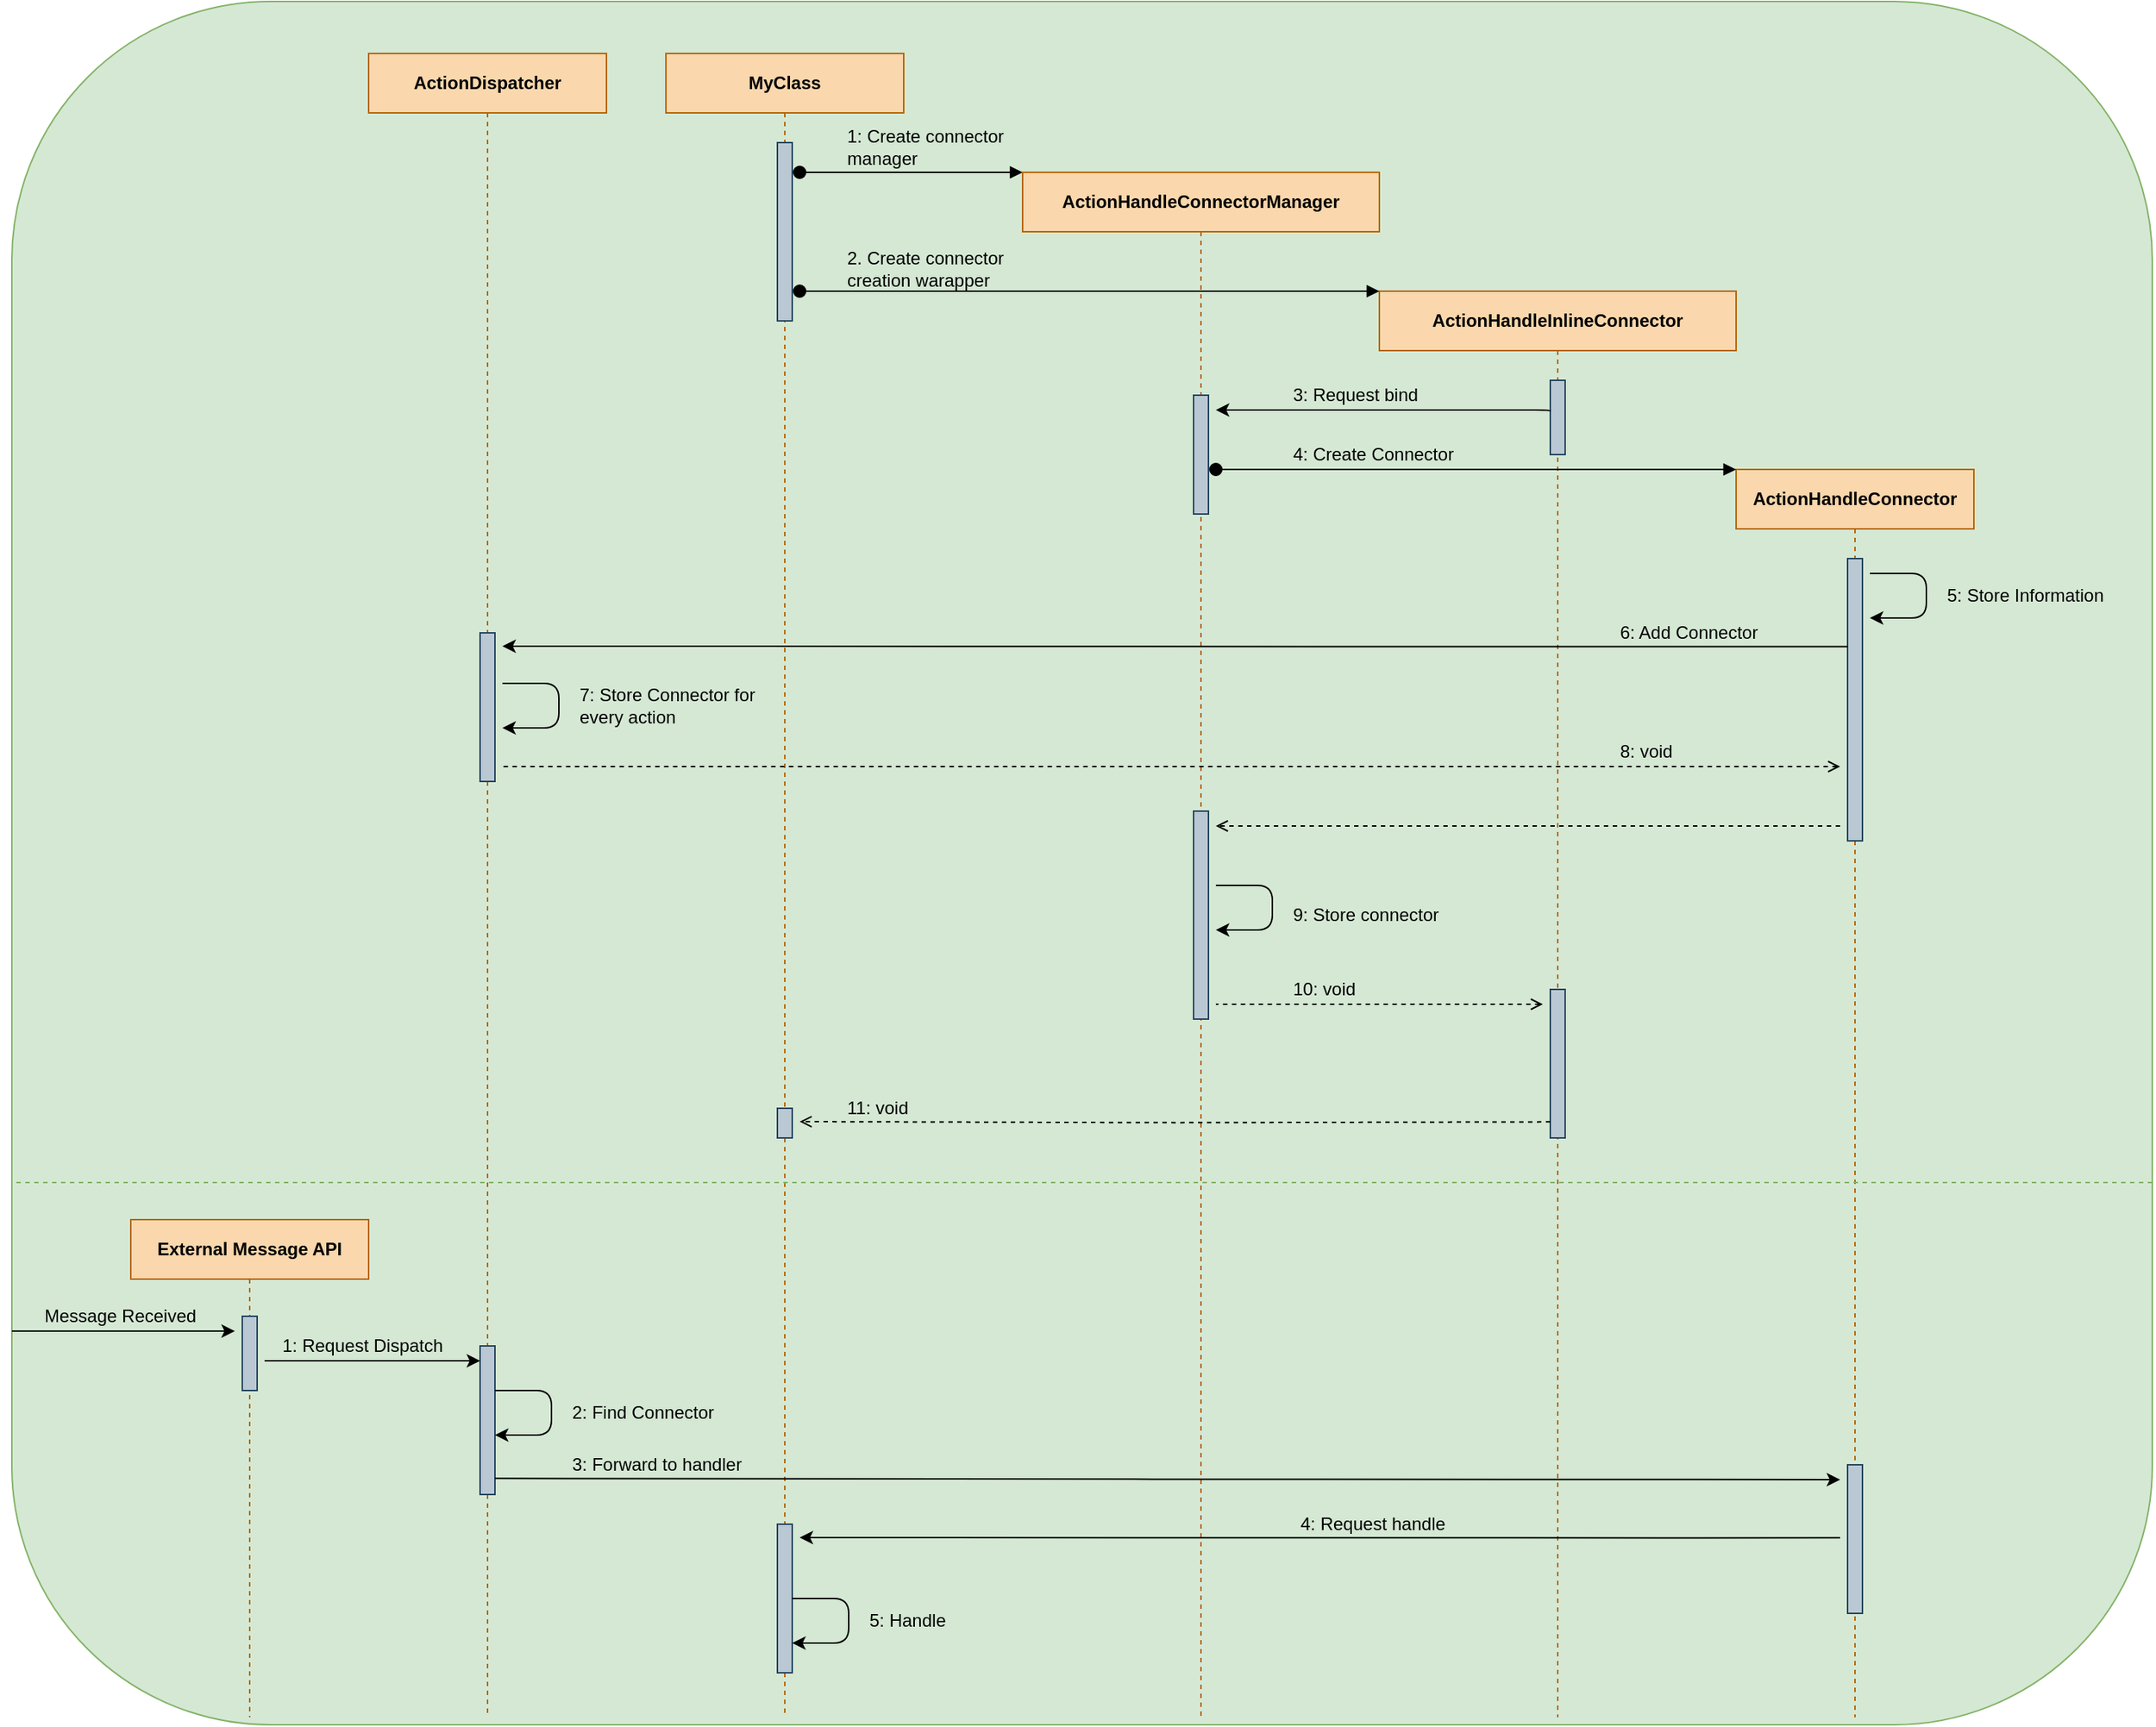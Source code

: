 <mxfile version="26.0.4">
  <diagram name="Page-1" id="L_XmPDWqgW6LqpK649Rj">
    <mxGraphModel dx="4545" dy="1852" grid="1" gridSize="10" guides="1" tooltips="1" connect="0" arrows="0" fold="1" page="1" pageScale="1" pageWidth="1654" pageHeight="1169" math="0" shadow="0">
      <root>
        <mxCell id="0" />
        <mxCell id="1" parent="0" />
        <mxCell id="xr0C29czZBsOqlTOaHHu-119" value="" style="rounded=1;whiteSpace=wrap;html=1;strokeColor=#82b366;align=center;verticalAlign=middle;fontFamily=Helvetica;fontSize=12;fillColor=#d5e8d4;connectable=0;allowArrows=0;" vertex="1" parent="1">
          <mxGeometry x="40" y="5" width="1440" height="1160" as="geometry" />
        </mxCell>
        <mxCell id="xr0C29czZBsOqlTOaHHu-1" value="&lt;b&gt;MyClass&lt;/b&gt;" style="shape=umlLifeline;perimeter=lifelinePerimeter;whiteSpace=wrap;html=1;container=0;collapsible=0;recursiveResize=0;outlineConnect=0;fillColor=#fad7ac;strokeColor=#b46504;fontColor=#000000;rounded=0;align=center;verticalAlign=middle;fontFamily=Helvetica;fontSize=12;dropTarget=0;connectable=0;allowArrows=0;" vertex="1" parent="1">
          <mxGeometry x="480" y="40" width="160" height="1120" as="geometry" />
        </mxCell>
        <mxCell id="xr0C29czZBsOqlTOaHHu-4" value="" style="html=1;points=[];perimeter=orthogonalPerimeter;fillColor=#bac8d3;strokeColor=#23445d;rounded=0;align=left;verticalAlign=top;fontFamily=Helvetica;fontSize=12;fontColor=default;connectable=0;" vertex="1" parent="xr0C29czZBsOqlTOaHHu-1">
          <mxGeometry x="75" y="60" width="10" height="120" as="geometry" />
        </mxCell>
        <mxCell id="xr0C29czZBsOqlTOaHHu-5" value="" style="verticalAlign=bottom;startArrow=oval;endArrow=block;startSize=8;shadow=0;strokeWidth=1;rounded=1;strokeColor=default;align=center;fontFamily=Helvetica;fontSize=12;fontColor=default;labelBackgroundColor=default;edgeStyle=orthogonalEdgeStyle;curved=0;" edge="1" parent="1">
          <mxGeometry relative="1" as="geometry">
            <mxPoint x="570" y="120" as="sourcePoint" />
            <mxPoint x="720" y="120" as="targetPoint" />
          </mxGeometry>
        </mxCell>
        <mxCell id="xr0C29czZBsOqlTOaHHu-6" value="&lt;b&gt;ActionHandleConnectorManager&lt;/b&gt;" style="shape=umlLifeline;perimeter=lifelinePerimeter;whiteSpace=wrap;html=1;container=0;collapsible=0;recursiveResize=0;outlineConnect=0;fillColor=#fad7ac;strokeColor=#b46504;fontColor=#000000;rounded=0;align=center;verticalAlign=middle;fontFamily=Helvetica;fontSize=12;dropTarget=0;connectable=0;allowArrows=0;" vertex="1" parent="1">
          <mxGeometry x="720" y="120" width="240" height="1040" as="geometry" />
        </mxCell>
        <mxCell id="xr0C29czZBsOqlTOaHHu-64" value="" style="html=1;points=[];perimeter=orthogonalPerimeter;fillColor=#bac8d3;strokeColor=#23445d;rounded=0;align=left;verticalAlign=top;fontFamily=Helvetica;fontSize=12;fontColor=default;connectable=0;" vertex="1" parent="xr0C29czZBsOqlTOaHHu-6">
          <mxGeometry x="115" y="150" width="10" height="80" as="geometry" />
        </mxCell>
        <mxCell id="xr0C29czZBsOqlTOaHHu-8" value="&lt;b&gt;ActionHandleInlineConnector&lt;/b&gt;" style="shape=umlLifeline;perimeter=lifelinePerimeter;whiteSpace=wrap;html=1;container=0;collapsible=0;recursiveResize=0;outlineConnect=0;fillColor=#fad7ac;strokeColor=#b46504;fontColor=#000000;rounded=0;align=center;verticalAlign=middle;fontFamily=Helvetica;fontSize=12;editable=1;movable=1;resizable=1;rotatable=1;deletable=1;locked=0;connectable=0;allowArrows=0;dropTarget=0;" vertex="1" parent="1">
          <mxGeometry x="960" y="200" width="240" height="960" as="geometry" />
        </mxCell>
        <mxCell id="xr0C29czZBsOqlTOaHHu-36" value="" style="html=1;points=[];perimeter=orthogonalPerimeter;fillColor=#bac8d3;strokeColor=#23445d;rounded=0;align=left;verticalAlign=top;fontFamily=Helvetica;fontSize=12;fontColor=default;connectable=0;" vertex="1" parent="xr0C29czZBsOqlTOaHHu-8">
          <mxGeometry x="115" y="60" width="10" height="50" as="geometry" />
        </mxCell>
        <mxCell id="xr0C29czZBsOqlTOaHHu-65" value="" style="endArrow=classic;html=1;rounded=1;endFill=1;strokeColor=default;strokeWidth=1;align=center;verticalAlign=middle;fontFamily=Helvetica;fontSize=12;fontColor=default;labelBackgroundColor=default;edgeStyle=orthogonalEdgeStyle;curved=0;" edge="1" parent="xr0C29czZBsOqlTOaHHu-8">
          <mxGeometry width="50" height="50" relative="1" as="geometry">
            <mxPoint x="115" y="81" as="sourcePoint" />
            <mxPoint x="-110" y="80" as="targetPoint" />
            <Array as="points">
              <mxPoint x="115" y="80" />
            </Array>
          </mxGeometry>
        </mxCell>
        <mxCell id="xr0C29czZBsOqlTOaHHu-7" value="" style="verticalAlign=bottom;startArrow=oval;endArrow=block;startSize=8;shadow=0;strokeWidth=1;rounded=1;strokeColor=default;align=center;fontFamily=Helvetica;fontSize=12;fontColor=default;labelBackgroundColor=default;edgeStyle=orthogonalEdgeStyle;curved=0;jumpStyle=arc;anchorPointDirection=1;" edge="1" parent="1">
          <mxGeometry x="-0.692" relative="1" as="geometry">
            <mxPoint x="570" y="200" as="sourcePoint" />
            <mxPoint x="960" y="200" as="targetPoint" />
            <mxPoint as="offset" />
          </mxGeometry>
        </mxCell>
        <mxCell id="xr0C29czZBsOqlTOaHHu-9" value="2. Create connector creation warapper" style="text;html=1;align=left;verticalAlign=middle;whiteSpace=wrap;rounded=0;connectable=0;" vertex="1" parent="1">
          <mxGeometry x="600" y="170" width="120" height="30" as="geometry" />
        </mxCell>
        <mxCell id="xr0C29czZBsOqlTOaHHu-32" value="1: Create connector manager" style="text;html=1;align=left;verticalAlign=bottom;whiteSpace=wrap;rounded=0;connectable=0;" vertex="1" parent="1">
          <mxGeometry x="600" y="80" width="120" height="40" as="geometry" />
        </mxCell>
        <mxCell id="xr0C29czZBsOqlTOaHHu-66" value="3: Request bind" style="text;html=1;align=left;verticalAlign=middle;whiteSpace=wrap;rounded=0;allowArrows=0;fontFamily=Helvetica;fontSize=12;fontColor=#000000;connectable=0;" vertex="1" parent="1">
          <mxGeometry x="900" y="260" width="95" height="20" as="geometry" />
        </mxCell>
        <mxCell id="xr0C29czZBsOqlTOaHHu-74" value="4: Create Connector" style="text;html=1;align=left;verticalAlign=middle;whiteSpace=wrap;rounded=0;fontFamily=Helvetica;fontSize=12;fontColor=#000000;connectable=0;allowArrows=0;" vertex="1" parent="1">
          <mxGeometry x="900" y="300" width="130" height="20" as="geometry" />
        </mxCell>
        <mxCell id="xr0C29czZBsOqlTOaHHu-75" value="&lt;b&gt;ActionHandleConnector&lt;/b&gt;" style="shape=umlLifeline;perimeter=lifelinePerimeter;whiteSpace=wrap;html=1;container=0;collapsible=0;recursiveResize=0;outlineConnect=0;fillColor=#fad7ac;strokeColor=#b46504;fontColor=#000000;rounded=0;align=center;verticalAlign=middle;fontFamily=Helvetica;fontSize=12;dropTarget=0;connectable=0;allowArrows=0;" vertex="1" parent="1">
          <mxGeometry x="1200" y="320" width="160" height="840" as="geometry" />
        </mxCell>
        <mxCell id="xr0C29czZBsOqlTOaHHu-76" value="" style="verticalAlign=bottom;startArrow=oval;endArrow=block;startSize=8;shadow=0;strokeWidth=1;rounded=1;strokeColor=default;align=center;fontFamily=Helvetica;fontSize=12;fontColor=default;labelBackgroundColor=default;edgeStyle=orthogonalEdgeStyle;curved=0;jumpStyle=arc;anchorPointDirection=1;" edge="1" parent="1">
          <mxGeometry x="-0.692" relative="1" as="geometry">
            <mxPoint x="850" y="320" as="sourcePoint" />
            <mxPoint x="1200" y="320" as="targetPoint" />
            <mxPoint as="offset" />
          </mxGeometry>
        </mxCell>
        <mxCell id="xr0C29czZBsOqlTOaHHu-77" style="edgeStyle=orthogonalEdgeStyle;rounded=1;orthogonalLoop=1;jettySize=auto;html=1;strokeColor=default;strokeWidth=1;align=center;verticalAlign=middle;fontFamily=Helvetica;fontSize=12;fontColor=default;labelBackgroundColor=default;startArrow=none;startFill=0;endArrow=classic;endFill=1;curved=0;" edge="1" parent="1">
          <mxGeometry relative="1" as="geometry">
            <mxPoint x="850" y="630" as="targetPoint" />
            <mxPoint x="850.0" y="600" as="sourcePoint" />
            <Array as="points">
              <mxPoint x="888" y="600" />
              <mxPoint x="888" y="630" />
              <mxPoint x="850" y="630" />
            </Array>
          </mxGeometry>
        </mxCell>
        <mxCell id="xr0C29czZBsOqlTOaHHu-78" value="9: Store connector" style="text;html=1;align=left;verticalAlign=middle;whiteSpace=wrap;rounded=0;allowArrows=0;fontFamily=Helvetica;fontSize=12;fontColor=#000000;connectable=0;" vertex="1" parent="1">
          <mxGeometry x="900" y="605" width="120" height="30" as="geometry" />
        </mxCell>
        <mxCell id="xr0C29czZBsOqlTOaHHu-79" value="&lt;b&gt;ActionDispatcher&lt;/b&gt;" style="shape=umlLifeline;perimeter=lifelinePerimeter;whiteSpace=wrap;html=1;container=0;collapsible=0;recursiveResize=0;outlineConnect=0;fillColor=#fad7ac;strokeColor=#b46504;fontColor=#000000;rounded=0;align=center;verticalAlign=middle;fontFamily=Helvetica;fontSize=12;dropTarget=0;connectable=0;allowArrows=0;" vertex="1" parent="1">
          <mxGeometry x="280" y="40" width="160" height="1120" as="geometry" />
        </mxCell>
        <mxCell id="xr0C29czZBsOqlTOaHHu-81" value="&lt;b&gt;External Message API&lt;/b&gt;" style="shape=umlLifeline;perimeter=lifelinePerimeter;whiteSpace=wrap;html=1;container=0;collapsible=0;recursiveResize=0;outlineConnect=0;fillColor=#fad7ac;strokeColor=#b46504;fontColor=#000000;rounded=0;align=center;verticalAlign=middle;fontFamily=Helvetica;fontSize=12;dropTarget=0;connectable=0;allowArrows=0;" vertex="1" parent="1">
          <mxGeometry x="120" y="825" width="160" height="335" as="geometry" />
        </mxCell>
        <mxCell id="xr0C29czZBsOqlTOaHHu-83" value="" style="html=1;points=[];perimeter=orthogonalPerimeter;fillColor=#bac8d3;strokeColor=#23445d;rounded=0;align=left;verticalAlign=top;fontFamily=Helvetica;fontSize=12;fontColor=default;connectable=0;" vertex="1" parent="1">
          <mxGeometry x="1275" y="380" width="10" height="190" as="geometry" />
        </mxCell>
        <mxCell id="xr0C29czZBsOqlTOaHHu-84" style="edgeStyle=orthogonalEdgeStyle;rounded=1;orthogonalLoop=1;jettySize=auto;html=1;strokeColor=default;strokeWidth=1;align=center;verticalAlign=middle;fontFamily=Helvetica;fontSize=12;fontColor=default;labelBackgroundColor=default;startArrow=none;startFill=0;endArrow=classic;endFill=1;curved=0;" edge="1" parent="1">
          <mxGeometry relative="1" as="geometry">
            <mxPoint x="1290" y="420" as="targetPoint" />
            <mxPoint x="1290.0" y="390" as="sourcePoint" />
            <Array as="points">
              <mxPoint x="1328" y="390" />
              <mxPoint x="1328" y="420" />
              <mxPoint x="1290" y="420" />
            </Array>
          </mxGeometry>
        </mxCell>
        <mxCell id="xr0C29czZBsOqlTOaHHu-85" value="5: Store Information" style="text;html=1;align=left;verticalAlign=middle;whiteSpace=wrap;rounded=0;allowArrows=0;fontFamily=Helvetica;fontSize=12;fontColor=#000000;connectable=0;" vertex="1" parent="1">
          <mxGeometry x="1340" y="390" width="120" height="30" as="geometry" />
        </mxCell>
        <mxCell id="xr0C29czZBsOqlTOaHHu-86" value="" style="endArrow=classic;html=1;rounded=1;endFill=1;strokeColor=default;strokeWidth=1;align=center;verticalAlign=middle;fontFamily=Helvetica;fontSize=12;fontColor=default;labelBackgroundColor=default;edgeStyle=orthogonalEdgeStyle;curved=0;" edge="1" parent="1">
          <mxGeometry width="50" height="50" relative="1" as="geometry">
            <mxPoint x="1275" y="439.31" as="sourcePoint" />
            <mxPoint x="370" y="439" as="targetPoint" />
            <Array as="points">
              <mxPoint x="1165" y="439.31" />
              <mxPoint x="1165" y="439.31" />
            </Array>
          </mxGeometry>
        </mxCell>
        <mxCell id="xr0C29czZBsOqlTOaHHu-87" value="6: Add Connector" style="text;html=1;align=left;verticalAlign=middle;whiteSpace=wrap;rounded=0;allowArrows=0;fontFamily=Helvetica;fontSize=12;fontColor=#000000;connectable=0;" vertex="1" parent="1">
          <mxGeometry x="1120" y="420" width="120" height="20" as="geometry" />
        </mxCell>
        <mxCell id="xr0C29czZBsOqlTOaHHu-88" value="" style="html=1;points=[];perimeter=orthogonalPerimeter;fillColor=#bac8d3;strokeColor=#23445d;rounded=0;align=left;verticalAlign=top;fontFamily=Helvetica;fontSize=12;fontColor=default;connectable=0;" vertex="1" parent="1">
          <mxGeometry x="355" y="430" width="10" height="100" as="geometry" />
        </mxCell>
        <mxCell id="xr0C29czZBsOqlTOaHHu-89" style="edgeStyle=orthogonalEdgeStyle;rounded=1;orthogonalLoop=1;jettySize=auto;html=1;strokeColor=default;strokeWidth=1;align=center;verticalAlign=middle;fontFamily=Helvetica;fontSize=12;fontColor=default;labelBackgroundColor=default;startArrow=none;startFill=0;endArrow=classic;endFill=1;curved=0;" edge="1" parent="1">
          <mxGeometry relative="1" as="geometry">
            <mxPoint x="370" y="494" as="targetPoint" />
            <mxPoint x="370.0" y="464" as="sourcePoint" />
            <Array as="points">
              <mxPoint x="408" y="464" />
              <mxPoint x="408" y="494" />
              <mxPoint x="370" y="494" />
            </Array>
          </mxGeometry>
        </mxCell>
        <mxCell id="xr0C29czZBsOqlTOaHHu-90" value="7: Store Connector for every action" style="text;html=1;align=left;verticalAlign=middle;whiteSpace=wrap;rounded=0;allowArrows=0;fontFamily=Helvetica;fontSize=12;fontColor=#000000;connectable=0;" vertex="1" parent="1">
          <mxGeometry x="420" y="464" width="140" height="30" as="geometry" />
        </mxCell>
        <mxCell id="xr0C29czZBsOqlTOaHHu-91" value="" style="endArrow=none;html=1;rounded=1;dashed=1;endFill=0;strokeColor=default;strokeWidth=1;align=center;verticalAlign=middle;fontFamily=Helvetica;fontSize=12;fontColor=default;labelBackgroundColor=default;edgeStyle=orthogonalEdgeStyle;curved=0;startArrow=open;startFill=0;" edge="1" parent="1">
          <mxGeometry width="50" height="50" relative="1" as="geometry">
            <mxPoint x="1270" y="520" as="sourcePoint" />
            <mxPoint x="370" y="520" as="targetPoint" />
          </mxGeometry>
        </mxCell>
        <mxCell id="xr0C29czZBsOqlTOaHHu-92" value="8: void" style="text;html=1;align=left;verticalAlign=middle;whiteSpace=wrap;rounded=0;allowArrows=0;fontFamily=Helvetica;fontSize=12;fontColor=#000000;connectable=0;" vertex="1" parent="1">
          <mxGeometry x="1120" y="500" width="80" height="20" as="geometry" />
        </mxCell>
        <mxCell id="xr0C29czZBsOqlTOaHHu-93" value="" style="html=1;points=[];perimeter=orthogonalPerimeter;fillColor=#bac8d3;strokeColor=#23445d;rounded=0;align=left;verticalAlign=top;fontFamily=Helvetica;fontSize=12;fontColor=default;connectable=0;" vertex="1" parent="1">
          <mxGeometry x="835" y="550" width="10" height="140" as="geometry" />
        </mxCell>
        <mxCell id="xr0C29czZBsOqlTOaHHu-94" value="" style="endArrow=open;html=1;rounded=1;dashed=1;endFill=0;strokeColor=default;strokeWidth=1;align=center;verticalAlign=middle;fontFamily=Helvetica;fontSize=12;fontColor=default;labelBackgroundColor=default;edgeStyle=orthogonalEdgeStyle;curved=0;" edge="1" parent="1">
          <mxGeometry width="50" height="50" relative="1" as="geometry">
            <mxPoint x="1270" y="560" as="sourcePoint" />
            <mxPoint x="850" y="560" as="targetPoint" />
          </mxGeometry>
        </mxCell>
        <mxCell id="xr0C29czZBsOqlTOaHHu-96" value="" style="html=1;points=[];perimeter=orthogonalPerimeter;fillColor=#bac8d3;strokeColor=#23445d;rounded=0;align=left;verticalAlign=top;fontFamily=Helvetica;fontSize=12;fontColor=default;connectable=0;" vertex="1" parent="1">
          <mxGeometry x="1075" y="670" width="10" height="100" as="geometry" />
        </mxCell>
        <mxCell id="xr0C29czZBsOqlTOaHHu-97" value="" style="endArrow=none;html=1;rounded=1;dashed=1;endFill=0;strokeColor=default;strokeWidth=1;align=center;verticalAlign=middle;fontFamily=Helvetica;fontSize=12;fontColor=default;labelBackgroundColor=default;edgeStyle=orthogonalEdgeStyle;curved=0;startArrow=open;startFill=0;" edge="1" parent="1">
          <mxGeometry width="50" height="50" relative="1" as="geometry">
            <mxPoint x="1070" y="680" as="sourcePoint" />
            <mxPoint x="850" y="680" as="targetPoint" />
          </mxGeometry>
        </mxCell>
        <mxCell id="xr0C29czZBsOqlTOaHHu-98" value="10: void" style="text;html=1;align=left;verticalAlign=middle;whiteSpace=wrap;rounded=0;allowArrows=0;fontFamily=Helvetica;fontSize=12;fontColor=#000000;connectable=0;" vertex="1" parent="1">
          <mxGeometry x="900" y="660" width="80" height="20" as="geometry" />
        </mxCell>
        <mxCell id="xr0C29czZBsOqlTOaHHu-99" value="" style="html=1;points=[];perimeter=orthogonalPerimeter;fillColor=#bac8d3;strokeColor=#23445d;rounded=0;align=left;verticalAlign=top;fontFamily=Helvetica;fontSize=12;fontColor=default;connectable=0;" vertex="1" parent="1">
          <mxGeometry x="555" y="750" width="10" height="20" as="geometry" />
        </mxCell>
        <mxCell id="xr0C29czZBsOqlTOaHHu-100" value="" style="endArrow=open;html=1;rounded=1;dashed=1;endFill=0;strokeColor=default;strokeWidth=1;align=center;verticalAlign=middle;fontFamily=Helvetica;fontSize=12;fontColor=default;labelBackgroundColor=default;edgeStyle=orthogonalEdgeStyle;curved=0;" edge="1" parent="1">
          <mxGeometry width="50" height="50" relative="1" as="geometry">
            <mxPoint x="1075" y="759.17" as="sourcePoint" />
            <mxPoint x="570" y="759" as="targetPoint" />
          </mxGeometry>
        </mxCell>
        <mxCell id="xr0C29czZBsOqlTOaHHu-101" value="11: void" style="text;html=1;align=left;verticalAlign=middle;whiteSpace=wrap;rounded=0;allowArrows=0;fontFamily=Helvetica;fontSize=12;fontColor=#000000;connectable=0;" vertex="1" parent="1">
          <mxGeometry x="600" y="740" width="80" height="20" as="geometry" />
        </mxCell>
        <mxCell id="xr0C29czZBsOqlTOaHHu-102" value="" style="html=1;points=[];perimeter=orthogonalPerimeter;fillColor=#bac8d3;strokeColor=#23445d;rounded=0;align=left;verticalAlign=top;fontFamily=Helvetica;fontSize=12;fontColor=default;connectable=0;" vertex="1" parent="1">
          <mxGeometry x="195" y="890" width="10" height="50" as="geometry" />
        </mxCell>
        <mxCell id="xr0C29czZBsOqlTOaHHu-104" value="" style="html=1;points=[];perimeter=orthogonalPerimeter;fillColor=#bac8d3;strokeColor=#23445d;rounded=0;align=left;verticalAlign=top;fontFamily=Helvetica;fontSize=12;fontColor=default;connectable=0;" vertex="1" parent="1">
          <mxGeometry x="555" y="1030" width="10" height="100" as="geometry" />
        </mxCell>
        <mxCell id="xr0C29czZBsOqlTOaHHu-106" value="" style="endArrow=none;html=1;rounded=1;dashed=1;endFill=0;strokeColor=#82b366;strokeWidth=1;align=center;verticalAlign=middle;fontFamily=Helvetica;fontSize=12;fontColor=default;labelBackgroundColor=default;edgeStyle=orthogonalEdgeStyle;curved=0;fillColor=#d5e8d4;" edge="1" parent="1">
          <mxGeometry width="50" height="50" relative="1" as="geometry">
            <mxPoint x="1480" y="800" as="sourcePoint" />
            <mxPoint x="40" y="800" as="targetPoint" />
          </mxGeometry>
        </mxCell>
        <mxCell id="xr0C29czZBsOqlTOaHHu-107" value="" style="html=1;points=[];perimeter=orthogonalPerimeter;fillColor=#bac8d3;strokeColor=#23445d;rounded=0;align=left;verticalAlign=top;fontFamily=Helvetica;fontSize=12;fontColor=default;connectable=0;" vertex="1" parent="1">
          <mxGeometry x="355" y="910" width="10" height="100" as="geometry" />
        </mxCell>
        <mxCell id="xr0C29czZBsOqlTOaHHu-108" value="" style="html=1;points=[];perimeter=orthogonalPerimeter;fillColor=#bac8d3;strokeColor=#23445d;rounded=0;align=left;verticalAlign=top;fontFamily=Helvetica;fontSize=12;fontColor=default;connectable=0;" vertex="1" parent="1">
          <mxGeometry x="1275" y="990" width="10" height="100" as="geometry" />
        </mxCell>
        <mxCell id="xr0C29czZBsOqlTOaHHu-109" value="" style="html=1;verticalAlign=bottom;endArrow=classic;rounded=1;strokeColor=default;strokeWidth=1;align=center;fontFamily=Helvetica;fontSize=12;fontColor=default;labelBackgroundColor=default;edgeStyle=orthogonalEdgeStyle;curved=0;endFill=1;" edge="1" parent="1">
          <mxGeometry width="80" relative="1" as="geometry">
            <mxPoint x="210" y="920" as="sourcePoint" />
            <mxPoint x="355" y="920" as="targetPoint" />
            <mxPoint as="offset" />
          </mxGeometry>
        </mxCell>
        <mxCell id="xr0C29czZBsOqlTOaHHu-110" value="1: Request Dispatch" style="text;html=1;align=left;verticalAlign=middle;whiteSpace=wrap;rounded=0;allowArrows=0;fontFamily=Helvetica;fontSize=12;fontColor=#000000;connectable=0;" vertex="1" parent="1">
          <mxGeometry x="220" y="900" width="120" height="20" as="geometry" />
        </mxCell>
        <mxCell id="xr0C29czZBsOqlTOaHHu-111" style="edgeStyle=orthogonalEdgeStyle;rounded=1;orthogonalLoop=1;jettySize=auto;html=1;strokeColor=default;strokeWidth=1;align=center;verticalAlign=middle;fontFamily=Helvetica;fontSize=12;fontColor=default;labelBackgroundColor=default;startArrow=none;startFill=0;endArrow=classic;endFill=1;curved=0;" edge="1" parent="1">
          <mxGeometry relative="1" as="geometry">
            <mxPoint x="365" y="970" as="targetPoint" />
            <mxPoint x="365.0" y="940" as="sourcePoint" />
            <Array as="points">
              <mxPoint x="403" y="940" />
              <mxPoint x="403" y="970" />
              <mxPoint x="365" y="970" />
            </Array>
          </mxGeometry>
        </mxCell>
        <mxCell id="xr0C29czZBsOqlTOaHHu-112" value="2: Find Connector" style="text;html=1;align=left;verticalAlign=middle;whiteSpace=wrap;rounded=0;allowArrows=0;fontFamily=Helvetica;fontSize=12;fontColor=#000000;connectable=0;" vertex="1" parent="1">
          <mxGeometry x="415" y="940" width="120" height="30" as="geometry" />
        </mxCell>
        <mxCell id="xr0C29czZBsOqlTOaHHu-113" value="" style="html=1;verticalAlign=bottom;endArrow=classic;rounded=1;strokeColor=default;strokeWidth=1;align=center;fontFamily=Helvetica;fontSize=12;fontColor=default;labelBackgroundColor=default;edgeStyle=orthogonalEdgeStyle;curved=0;endFill=1;" edge="1" parent="1">
          <mxGeometry width="80" relative="1" as="geometry">
            <mxPoint x="365" y="999.17" as="sourcePoint" />
            <mxPoint x="1270" y="1000" as="targetPoint" />
            <mxPoint as="offset" />
          </mxGeometry>
        </mxCell>
        <mxCell id="xr0C29czZBsOqlTOaHHu-114" value="3: Forward to handler" style="text;html=1;align=left;verticalAlign=middle;whiteSpace=wrap;rounded=0;allowArrows=0;fontFamily=Helvetica;fontSize=12;fontColor=#000000;connectable=0;" vertex="1" parent="1">
          <mxGeometry x="415" y="980" width="135" height="20" as="geometry" />
        </mxCell>
        <mxCell id="xr0C29czZBsOqlTOaHHu-115" value="" style="endArrow=classic;html=1;rounded=1;endFill=1;strokeColor=default;strokeWidth=1;align=center;verticalAlign=middle;fontFamily=Helvetica;fontSize=12;fontColor=default;labelBackgroundColor=default;edgeStyle=orthogonalEdgeStyle;curved=0;" edge="1" parent="1">
          <mxGeometry width="50" height="50" relative="1" as="geometry">
            <mxPoint x="1270" y="1039.17" as="sourcePoint" />
            <mxPoint x="570" y="1039" as="targetPoint" />
            <Array as="points">
              <mxPoint x="1160" y="1039.17" />
              <mxPoint x="1160" y="1039.17" />
            </Array>
          </mxGeometry>
        </mxCell>
        <mxCell id="xr0C29czZBsOqlTOaHHu-116" value="4: Request handle" style="text;html=1;align=left;verticalAlign=middle;whiteSpace=wrap;rounded=0;allowArrows=0;fontFamily=Helvetica;fontSize=12;fontColor=#000000;connectable=0;" vertex="1" parent="1">
          <mxGeometry x="905" y="1020" width="110" height="20" as="geometry" />
        </mxCell>
        <mxCell id="xr0C29czZBsOqlTOaHHu-117" style="edgeStyle=orthogonalEdgeStyle;rounded=1;orthogonalLoop=1;jettySize=auto;html=1;strokeColor=default;strokeWidth=1;align=center;verticalAlign=middle;fontFamily=Helvetica;fontSize=12;fontColor=default;labelBackgroundColor=default;startArrow=none;startFill=0;endArrow=classic;endFill=1;curved=0;" edge="1" parent="1">
          <mxGeometry relative="1" as="geometry">
            <mxPoint x="565" y="1110" as="targetPoint" />
            <mxPoint x="565.0" y="1080" as="sourcePoint" />
            <Array as="points">
              <mxPoint x="603" y="1080" />
              <mxPoint x="603" y="1110" />
              <mxPoint x="565" y="1110" />
            </Array>
          </mxGeometry>
        </mxCell>
        <mxCell id="xr0C29czZBsOqlTOaHHu-118" value="5: Handle" style="text;html=1;align=left;verticalAlign=middle;whiteSpace=wrap;rounded=0;allowArrows=0;fontFamily=Helvetica;fontSize=12;fontColor=#000000;connectable=0;" vertex="1" parent="1">
          <mxGeometry x="615" y="1080" width="120" height="30" as="geometry" />
        </mxCell>
        <mxCell id="xr0C29czZBsOqlTOaHHu-120" value="" style="html=1;verticalAlign=bottom;endArrow=classic;rounded=1;strokeColor=default;strokeWidth=1;align=center;fontFamily=Helvetica;fontSize=12;fontColor=default;labelBackgroundColor=default;edgeStyle=orthogonalEdgeStyle;curved=0;endFill=1;" edge="1" parent="1">
          <mxGeometry width="80" relative="1" as="geometry">
            <mxPoint x="40" y="900" as="sourcePoint" />
            <mxPoint x="190" y="900" as="targetPoint" />
            <mxPoint as="offset" />
          </mxGeometry>
        </mxCell>
        <mxCell id="xr0C29czZBsOqlTOaHHu-121" value="Message Received" style="text;html=1;align=left;verticalAlign=middle;whiteSpace=wrap;rounded=0;allowArrows=0;fontFamily=Helvetica;fontSize=12;fontColor=#000000;connectable=0;" vertex="1" parent="1">
          <mxGeometry x="60" y="880" width="120" height="20" as="geometry" />
        </mxCell>
      </root>
    </mxGraphModel>
  </diagram>
</mxfile>

